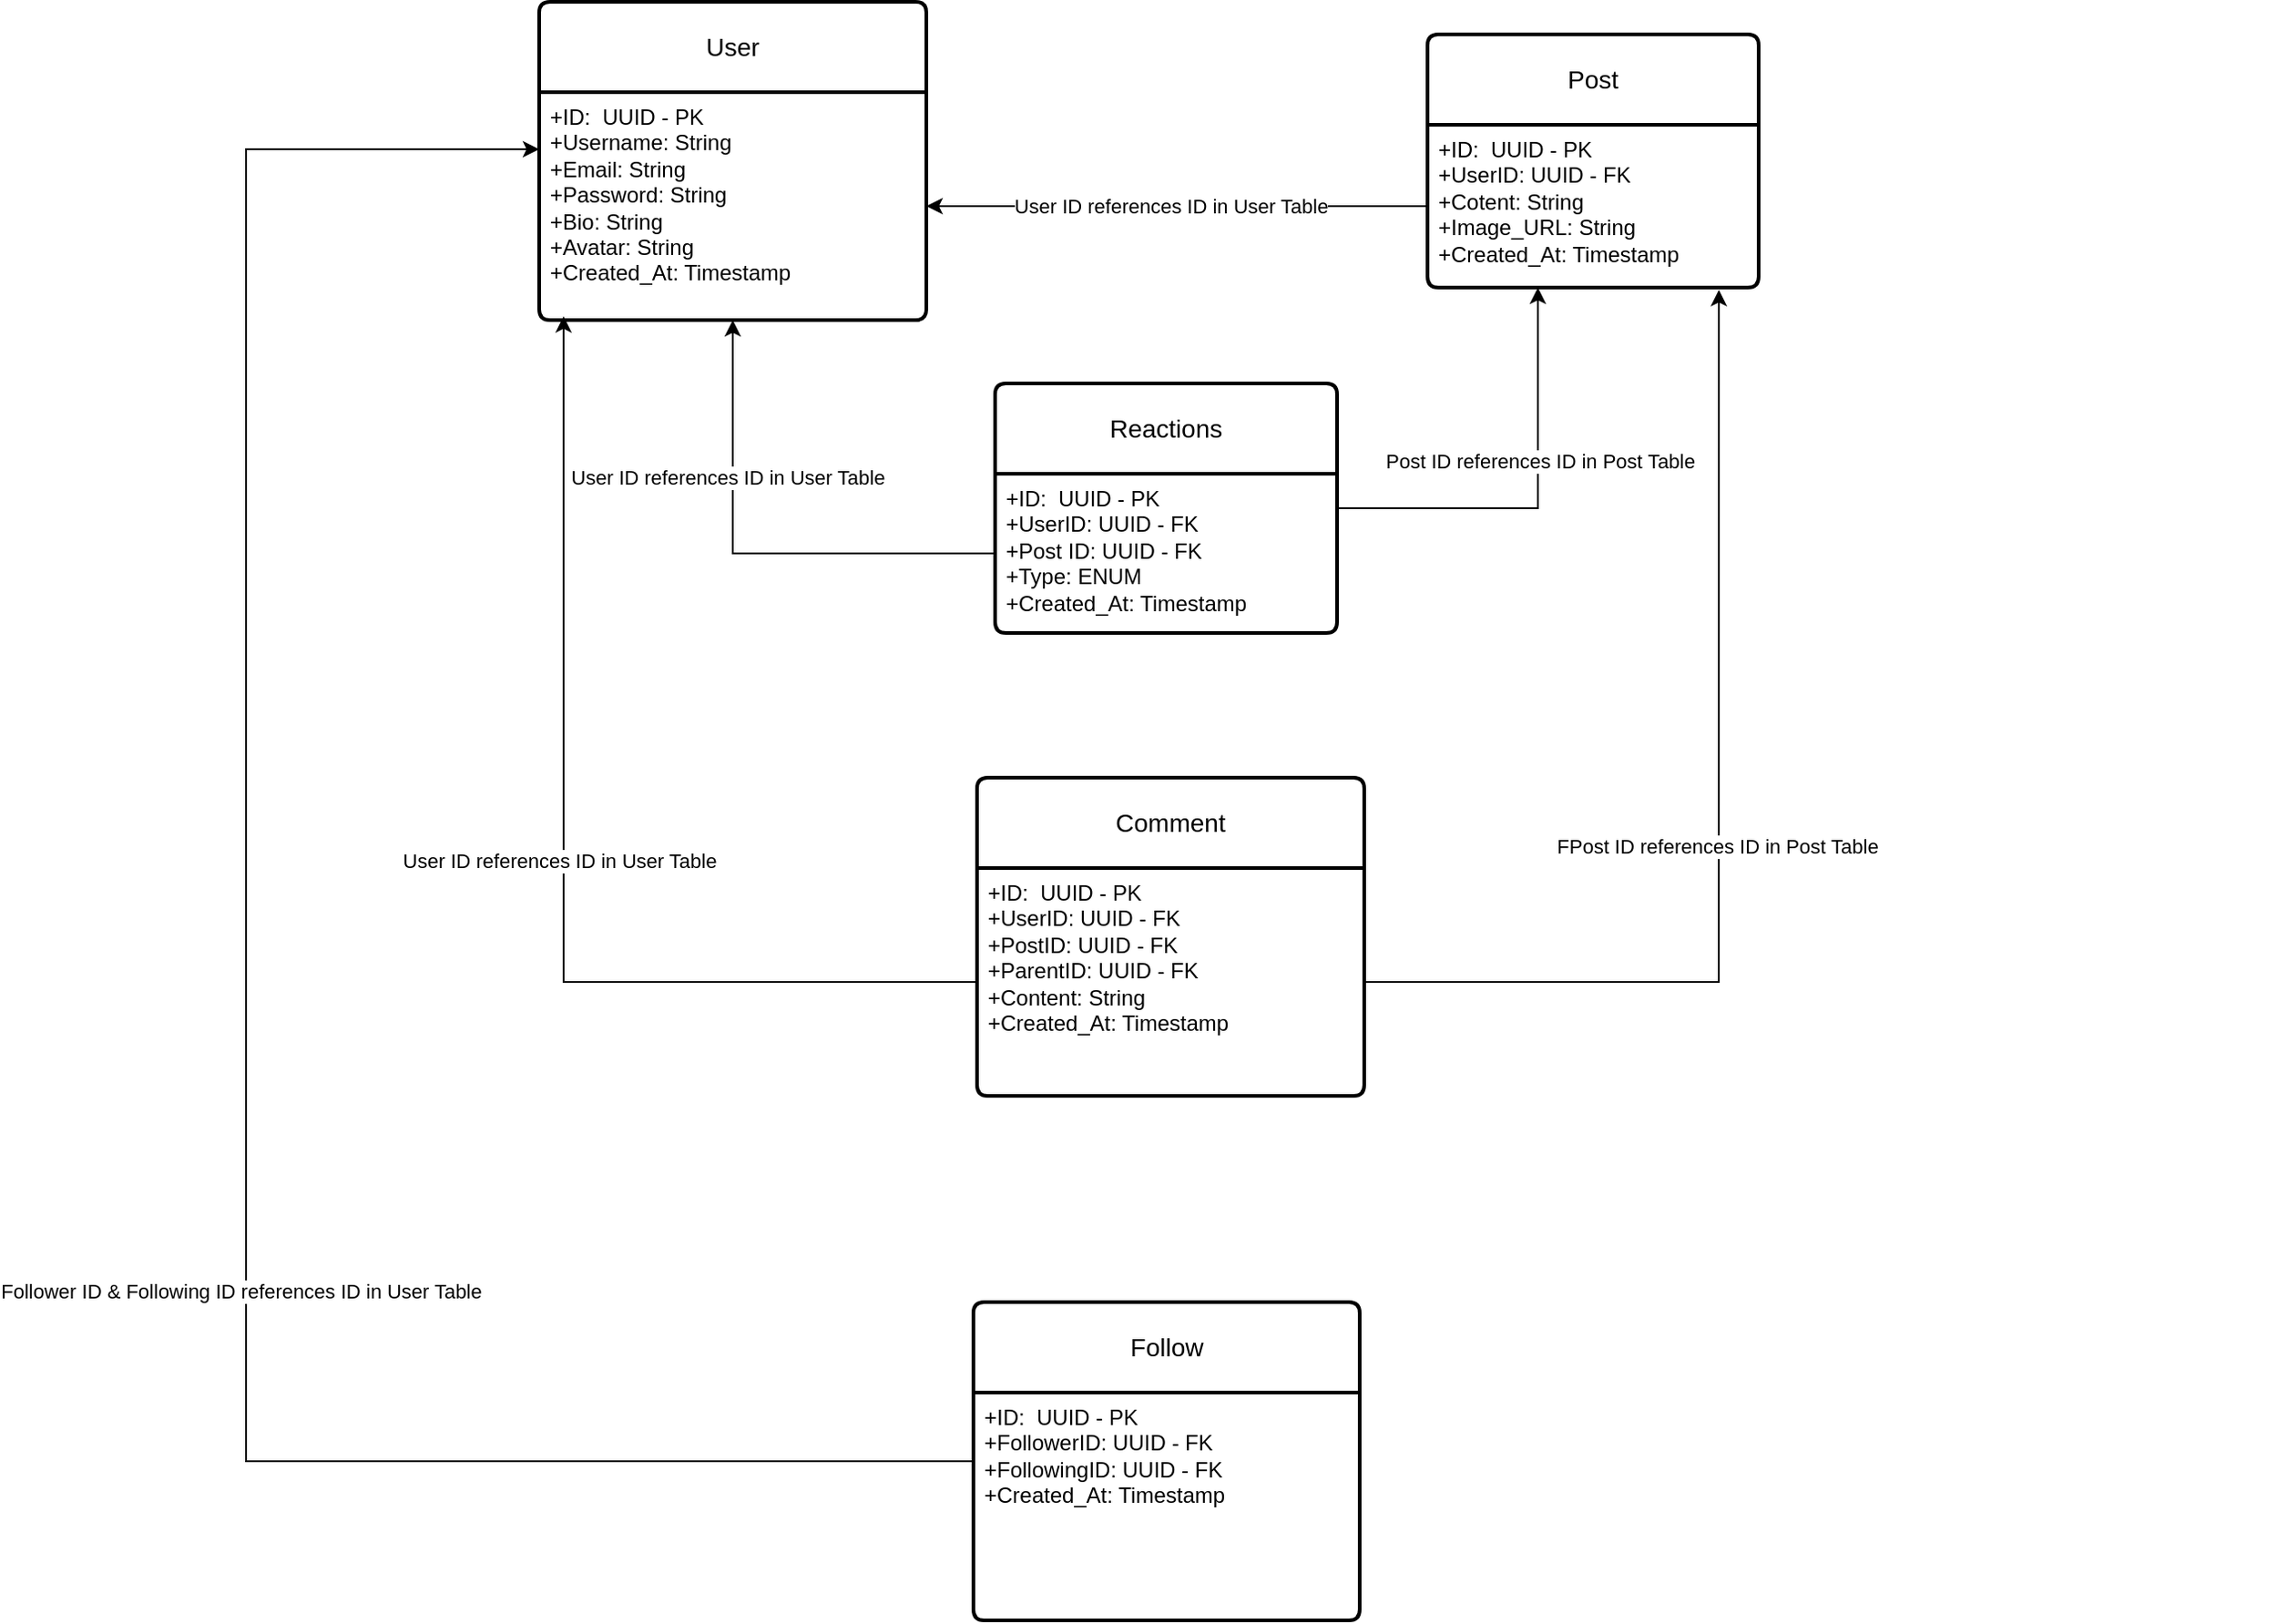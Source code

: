 <mxfile version="26.0.16">
  <diagram name="Database Relationships" id="xthDe0y9z6ZA_OKFHVCf">
    <mxGraphModel dx="2613" dy="540" grid="1" gridSize="1" guides="1" tooltips="1" connect="1" arrows="1" fold="1" page="1" pageScale="1" pageWidth="850" pageHeight="1100" math="0" shadow="0">
      <root>
        <mxCell id="0" />
        <mxCell id="1" parent="0" />
        <mxCell id="0JZNGs19J2AaL2Q8BezS-11" value="&lt;span style=&quot;color: rgba(0, 0, 0, 0); font-family: monospace; font-size: 0px; text-align: start;&quot;&gt;%3CmxGraphModel%3E%3Croot%3E%3CmxCell%20id%3D%220%22%2F%3E%3CmxCell%20id%3D%221%22%20parent%3D%220%22%2F%3E%3CmxCell%20id%3D%222%22%20value%3D%22User%20Table%22%20style%3D%22swimlane%3BfontStyle%3D0%3BchildLayout%3DstackLayout%3Bhorizontal%3D1%3BstartSize%3D30%3BhorizontalStack%3D0%3BresizeParent%3D1%3BresizeParentMax%3D0%3BresizeLast%3D0%3Bcollapsible%3D1%3BmarginBottom%3D0%3BwhiteSpace%3Dwrap%3Bhtml%3D1%3B%22%20vertex%3D%221%22%20parent%3D%221%22%3E%3CmxGeometry%20x%3D%2273%22%20y%3D%2271%22%20width%3D%22234%22%20height%3D%22116%22%20as%3D%22geometry%22%2F%3E%3C%2FmxCell%3E%3CmxCell%20id%3D%223%22%20value%3D%22id%22%20style%3D%22text%3BstrokeColor%3Dnone%3BfillColor%3Dnone%3Balign%3Dleft%3BverticalAlign%3Dmiddle%3BspacingLeft%3D4%3BspacingRight%3D4%3Boverflow%3Dhidden%3Bpoints%3D%5B%5B0%2C0.5%5D%2C%5B1%2C0.5%5D%5D%3BportConstraint%3Deastwest%3Brotatable%3D0%3BwhiteSpace%3Dwrap%3Bhtml%3D1%3B%22%20vertex%3D%221%22%20parent%3D%222%22%3E%3CmxGeometry%20y%3D%2230%22%20width%3D%22234%22%20height%3D%2230%22%20as%3D%22geometry%22%2F%3E%3C%2FmxCell%3E%3CmxCell%20id%3D%224%22%20value%3D%22Item%202%22%20style%3D%22text%3BstrokeColor%3Dnone%3BfillColor%3Dnone%3Balign%3Dleft%3BverticalAlign%3Dmiddle%3BspacingLeft%3D4%3BspacingRight%3D4%3Boverflow%3Dhidden%3Bpoints%3D%5B%5B0%2C0.5%5D%2C%5B1%2C0.5%5D%5D%3BportConstraint%3Deastwest%3Brotatable%3D0%3BwhiteSpace%3Dwrap%3Bhtml%3D1%3B%22%20vertex%3D%221%22%20parent%3D%222%22%3E%3CmxGeometry%20y%3D%2260%22%20width%3D%22234%22%20height%3D%2230%22%20as%3D%22geometry%22%2F%3E%3C%2FmxCell%3E%3CmxCell%20id%3D%225%22%20value%3D%22Item%203%22%20style%3D%22text%3BstrokeColor%3Dnone%3BfillColor%3Dnone%3Balign%3Dleft%3BverticalAlign%3Dmiddle%3BspacingLeft%3D4%3BspacingRight%3D4%3Boverflow%3Dhidden%3Bpoints%3D%5B%5B0%2C0.5%5D%2C%5B1%2C0.5%5D%5D%3BportConstraint%3Deastwest%3Brotatable%3D0%3BwhiteSpace%3Dwrap%3Bhtml%3D1%3B%22%20vertex%3D%221%22%20parent%3D%222%22%3E%3CmxGeometry%20y%3D%2290%22%20width%3D%22234%22%20height%3D%2226%22%20as%3D%22geometry%22%2F%3E%3C%2FmxCell%3E%3C%2Froot%3E%3C%2FmxGraphModel%3E&lt;/span&gt;" style="text;html=1;align=center;verticalAlign=middle;resizable=0;points=[];autosize=1;strokeColor=none;fillColor=none;" vertex="1" parent="1">
          <mxGeometry x="114" y="198" width="19" height="27" as="geometry" />
        </mxCell>
        <mxCell id="0JZNGs19J2AaL2Q8BezS-17" value="User" style="swimlane;childLayout=stackLayout;horizontal=1;startSize=50;horizontalStack=0;rounded=1;fontSize=14;fontStyle=0;strokeWidth=2;resizeParent=0;resizeLast=1;shadow=0;dashed=0;align=center;arcSize=4;whiteSpace=wrap;html=1;" vertex="1" parent="1">
          <mxGeometry x="-826" y="29" width="214" height="176" as="geometry" />
        </mxCell>
        <mxCell id="0JZNGs19J2AaL2Q8BezS-18" value="+ID:&amp;nbsp; UUID - PK&lt;br&gt;+Username: String&lt;br&gt;+Email: String&lt;div&gt;+Password: String&lt;/div&gt;&lt;div&gt;+Bio: String&lt;/div&gt;&lt;div&gt;+Avatar: String&lt;/div&gt;&lt;div&gt;+Created_At: Timestamp&lt;/div&gt;" style="align=left;strokeColor=none;fillColor=none;spacingLeft=4;spacingRight=4;fontSize=12;verticalAlign=top;resizable=0;rotatable=0;part=1;html=1;whiteSpace=wrap;" vertex="1" parent="0JZNGs19J2AaL2Q8BezS-17">
          <mxGeometry y="50" width="214" height="126" as="geometry" />
        </mxCell>
        <mxCell id="0JZNGs19J2AaL2Q8BezS-20" value="Post" style="swimlane;childLayout=stackLayout;horizontal=1;startSize=50;horizontalStack=0;rounded=1;fontSize=14;fontStyle=0;strokeWidth=2;resizeParent=0;resizeLast=1;shadow=0;dashed=0;align=center;arcSize=4;whiteSpace=wrap;html=1;" vertex="1" parent="1">
          <mxGeometry x="-335" y="47" width="183" height="140" as="geometry" />
        </mxCell>
        <mxCell id="0JZNGs19J2AaL2Q8BezS-21" value="+ID:&amp;nbsp; UUID - PK&lt;br&gt;+UserID: UUID - FK&lt;br&gt;+Cotent: String&lt;div&gt;+Image_URL: String&lt;/div&gt;&lt;div&gt;+Created_At: Timestamp&lt;/div&gt;" style="align=left;strokeColor=none;fillColor=none;spacingLeft=4;spacingRight=4;fontSize=12;verticalAlign=top;resizable=0;rotatable=0;part=1;html=1;whiteSpace=wrap;" vertex="1" parent="0JZNGs19J2AaL2Q8BezS-20">
          <mxGeometry y="50" width="183" height="90" as="geometry" />
        </mxCell>
        <mxCell id="0JZNGs19J2AaL2Q8BezS-23" style="edgeStyle=orthogonalEdgeStyle;rounded=0;orthogonalLoop=1;jettySize=auto;html=1;entryX=1;entryY=0.5;entryDx=0;entryDy=0;" edge="1" parent="1" source="0JZNGs19J2AaL2Q8BezS-21" target="0JZNGs19J2AaL2Q8BezS-18">
          <mxGeometry relative="1" as="geometry" />
        </mxCell>
        <mxCell id="0JZNGs19J2AaL2Q8BezS-24" value="User ID references ID in User Table" style="edgeLabel;html=1;align=center;verticalAlign=middle;resizable=0;points=[];" vertex="1" connectable="0" parent="0JZNGs19J2AaL2Q8BezS-23">
          <mxGeometry x="0.024" relative="1" as="geometry">
            <mxPoint as="offset" />
          </mxGeometry>
        </mxCell>
        <mxCell id="0JZNGs19J2AaL2Q8BezS-30" style="edgeStyle=orthogonalEdgeStyle;rounded=0;orthogonalLoop=1;jettySize=auto;html=1;" edge="1" parent="1" source="0JZNGs19J2AaL2Q8BezS-26" target="0JZNGs19J2AaL2Q8BezS-21">
          <mxGeometry relative="1" as="geometry">
            <Array as="points">
              <mxPoint x="-274" y="309" />
            </Array>
          </mxGeometry>
        </mxCell>
        <mxCell id="0JZNGs19J2AaL2Q8BezS-31" value="Post ID references ID in Post Table" style="edgeLabel;html=1;align=center;verticalAlign=middle;resizable=0;points=[];" vertex="1" connectable="0" parent="0JZNGs19J2AaL2Q8BezS-30">
          <mxGeometry x="0.18" y="-1" relative="1" as="geometry">
            <mxPoint as="offset" />
          </mxGeometry>
        </mxCell>
        <mxCell id="0JZNGs19J2AaL2Q8BezS-26" value="Reactions" style="swimlane;childLayout=stackLayout;horizontal=1;startSize=50;horizontalStack=0;rounded=1;fontSize=14;fontStyle=0;strokeWidth=2;resizeParent=0;resizeLast=1;shadow=0;dashed=0;align=center;arcSize=4;whiteSpace=wrap;html=1;" vertex="1" parent="1">
          <mxGeometry x="-574" y="240" width="189" height="138" as="geometry" />
        </mxCell>
        <mxCell id="0JZNGs19J2AaL2Q8BezS-27" value="+ID:&amp;nbsp; UUID - PK&lt;br&gt;+UserID: UUID - FK&lt;br&gt;+Post ID: UUID - FK&lt;div&gt;+Type: ENUM&lt;/div&gt;&lt;div&gt;+Created_At: Timestamp&lt;/div&gt;" style="align=left;strokeColor=none;fillColor=none;spacingLeft=4;spacingRight=4;fontSize=12;verticalAlign=top;resizable=0;rotatable=0;part=1;html=1;whiteSpace=wrap;" vertex="1" parent="0JZNGs19J2AaL2Q8BezS-26">
          <mxGeometry y="50" width="189" height="88" as="geometry" />
        </mxCell>
        <mxCell id="0JZNGs19J2AaL2Q8BezS-28" style="edgeStyle=orthogonalEdgeStyle;rounded=0;orthogonalLoop=1;jettySize=auto;html=1;entryX=0.5;entryY=1;entryDx=0;entryDy=0;" edge="1" parent="1" source="0JZNGs19J2AaL2Q8BezS-27" target="0JZNGs19J2AaL2Q8BezS-18">
          <mxGeometry relative="1" as="geometry" />
        </mxCell>
        <mxCell id="0JZNGs19J2AaL2Q8BezS-29" value="User ID references ID in User Table" style="edgeLabel;html=1;align=center;verticalAlign=middle;resizable=0;points=[];" vertex="1" connectable="0" parent="0JZNGs19J2AaL2Q8BezS-28">
          <mxGeometry x="0.369" y="3" relative="1" as="geometry">
            <mxPoint as="offset" />
          </mxGeometry>
        </mxCell>
        <mxCell id="0JZNGs19J2AaL2Q8BezS-33" value="Comment" style="swimlane;childLayout=stackLayout;horizontal=1;startSize=50;horizontalStack=0;rounded=1;fontSize=14;fontStyle=0;strokeWidth=2;resizeParent=0;resizeLast=1;shadow=0;dashed=0;align=center;arcSize=4;whiteSpace=wrap;html=1;" vertex="1" parent="1">
          <mxGeometry x="-584" y="458" width="214" height="176" as="geometry" />
        </mxCell>
        <mxCell id="0JZNGs19J2AaL2Q8BezS-34" value="+ID:&amp;nbsp; UUID - PK&lt;br&gt;+UserID: UUID - FK&lt;br&gt;+PostID: UUID - FK&lt;div&gt;+ParentID: UUID - FK&lt;/div&gt;&lt;div&gt;+Content: String&lt;/div&gt;&lt;div&gt;&lt;span style=&quot;background-color: transparent; color: light-dark(rgb(0, 0, 0), rgb(255, 255, 255));&quot;&gt;+Created_At: Timestamp&lt;/span&gt;&lt;/div&gt;" style="align=left;strokeColor=none;fillColor=none;spacingLeft=4;spacingRight=4;fontSize=12;verticalAlign=top;resizable=0;rotatable=0;part=1;html=1;whiteSpace=wrap;" vertex="1" parent="0JZNGs19J2AaL2Q8BezS-33">
          <mxGeometry y="50" width="214" height="126" as="geometry" />
        </mxCell>
        <mxCell id="0JZNGs19J2AaL2Q8BezS-36" style="edgeStyle=orthogonalEdgeStyle;rounded=0;orthogonalLoop=1;jettySize=auto;html=1;entryX=0.063;entryY=0.983;entryDx=0;entryDy=0;entryPerimeter=0;" edge="1" parent="1" source="0JZNGs19J2AaL2Q8BezS-34" target="0JZNGs19J2AaL2Q8BezS-18">
          <mxGeometry relative="1" as="geometry" />
        </mxCell>
        <mxCell id="0JZNGs19J2AaL2Q8BezS-37" value="User ID references ID in User Table" style="edgeLabel;html=1;align=center;verticalAlign=middle;resizable=0;points=[];" vertex="1" connectable="0" parent="0JZNGs19J2AaL2Q8BezS-36">
          <mxGeometry x="-0.01" y="3" relative="1" as="geometry">
            <mxPoint as="offset" />
          </mxGeometry>
        </mxCell>
        <mxCell id="0JZNGs19J2AaL2Q8BezS-38" style="edgeStyle=orthogonalEdgeStyle;rounded=0;orthogonalLoop=1;jettySize=auto;html=1;entryX=0.88;entryY=1.014;entryDx=0;entryDy=0;entryPerimeter=0;" edge="1" parent="1" source="0JZNGs19J2AaL2Q8BezS-34" target="0JZNGs19J2AaL2Q8BezS-21">
          <mxGeometry relative="1" as="geometry" />
        </mxCell>
        <mxCell id="0JZNGs19J2AaL2Q8BezS-39" value="FPost ID references ID in Post Table" style="edgeLabel;html=1;align=center;verticalAlign=middle;resizable=0;points=[];" vertex="1" connectable="0" parent="0JZNGs19J2AaL2Q8BezS-38">
          <mxGeometry x="-0.062" y="1" relative="1" as="geometry">
            <mxPoint as="offset" />
          </mxGeometry>
        </mxCell>
        <mxCell id="0JZNGs19J2AaL2Q8BezS-42" style="edgeStyle=orthogonalEdgeStyle;rounded=0;orthogonalLoop=1;jettySize=auto;html=1;entryX=0;entryY=0.25;entryDx=0;entryDy=0;" edge="1" parent="1" source="0JZNGs19J2AaL2Q8BezS-40" target="0JZNGs19J2AaL2Q8BezS-18">
          <mxGeometry relative="1" as="geometry">
            <Array as="points">
              <mxPoint x="-988" y="836" />
              <mxPoint x="-988" y="111" />
            </Array>
          </mxGeometry>
        </mxCell>
        <mxCell id="0JZNGs19J2AaL2Q8BezS-43" value="&lt;span style=&quot;color: rgba(0, 0, 0, 0); font-family: monospace; font-size: 0px; text-align: start; background-color: rgb(251, 251, 251);&quot;&gt;%3CmxGraphModel%3E%3Croot%3E%3CmxCell%20id%3D%220%22%2F%3E%3CmxCell%20id%3D%221%22%20parent%3D%220%22%2F%3E%3CmxCell%20id%3D%222%22%20style%3D%22edgeStyle%3DorthogonalEdgeStyle%3Brounded%3D0%3BorthogonalLoop%3D1%3BjettySize%3Dauto%3Bhtml%3D1%3BentryX%3D0.063%3BentryY%3D0.983%3BentryDx%3D0%3BentryDy%3D0%3BentryPerimeter%3D0%3B%22%20edge%3D%221%22%20parent%3D%221%22%3E%3CmxGeometry%20relative%3D%221%22%20as%3D%22geometry%22%3E%3CmxPoint%20x%3D%22-584%22%20y%3D%22571%22%20as%3D%22sourcePoint%22%2F%3E%3CmxPoint%20x%3D%22-813%22%20y%3D%22203%22%20as%3D%22targetPoint%22%2F%3E%3C%2FmxGeometry%3E%3C%2FmxCell%3E%3CmxCell%20id%3D%223%22%20value%3D%22User%20ID%20references%20ID%20in%20User%20Table%22%20style%3D%22edgeLabel%3Bhtml%3D1%3Balign%3Dcenter%3BverticalAlign%3Dmiddle%3Bresizable%3D0%3Bpoints%3D%5B%5D%3B%22%20vertex%3D%221%22%20connectable%3D%220%22%20parent%3D%222%22%3E%3CmxGeometry%20x%3D%22-0.01%22%20y%3D%223%22%20relative%3D%221%22%20as%3D%22geometry%22%3E%3CmxPoint%20as%3D%22offset%22%2F%3E%3C%2FmxGeometry%3E%3C%2FmxCell%3E%3C%2Froot%3E%3C%2FmxGraphModel%3E&lt;/span&gt;" style="edgeLabel;html=1;align=center;verticalAlign=middle;resizable=0;points=[];" vertex="1" connectable="0" parent="0JZNGs19J2AaL2Q8BezS-42">
          <mxGeometry x="-0.199" y="-4" relative="1" as="geometry">
            <mxPoint y="1" as="offset" />
          </mxGeometry>
        </mxCell>
        <mxCell id="0JZNGs19J2AaL2Q8BezS-44" value="Follower ID &amp;amp; Following ID references ID in User Table" style="edgeLabel;html=1;align=center;verticalAlign=middle;resizable=0;points=[];" vertex="1" connectable="0" parent="0JZNGs19J2AaL2Q8BezS-42">
          <mxGeometry x="-0.23" y="3" relative="1" as="geometry">
            <mxPoint as="offset" />
          </mxGeometry>
        </mxCell>
        <mxCell id="0JZNGs19J2AaL2Q8BezS-40" value="Follow" style="swimlane;childLayout=stackLayout;horizontal=1;startSize=50;horizontalStack=0;rounded=1;fontSize=14;fontStyle=0;strokeWidth=2;resizeParent=0;resizeLast=1;shadow=0;dashed=0;align=center;arcSize=4;whiteSpace=wrap;html=1;" vertex="1" parent="1">
          <mxGeometry x="-586" y="748" width="213.5" height="176" as="geometry" />
        </mxCell>
        <mxCell id="0JZNGs19J2AaL2Q8BezS-41" value="+ID:&amp;nbsp; UUID - PK&lt;br&gt;+FollowerID: UUID - FK&lt;br&gt;+FollowingID: UUID - FK&lt;div&gt;&lt;span style=&quot;background-color: transparent; color: light-dark(rgb(0, 0, 0), rgb(255, 255, 255));&quot;&gt;+Created_At: Timestamp&lt;/span&gt;&lt;/div&gt;" style="align=left;strokeColor=none;fillColor=none;spacingLeft=4;spacingRight=4;fontSize=12;verticalAlign=top;resizable=0;rotatable=0;part=1;html=1;whiteSpace=wrap;" vertex="1" parent="0JZNGs19J2AaL2Q8BezS-40">
          <mxGeometry y="50" width="213.5" height="126" as="geometry" />
        </mxCell>
      </root>
    </mxGraphModel>
  </diagram>
</mxfile>

